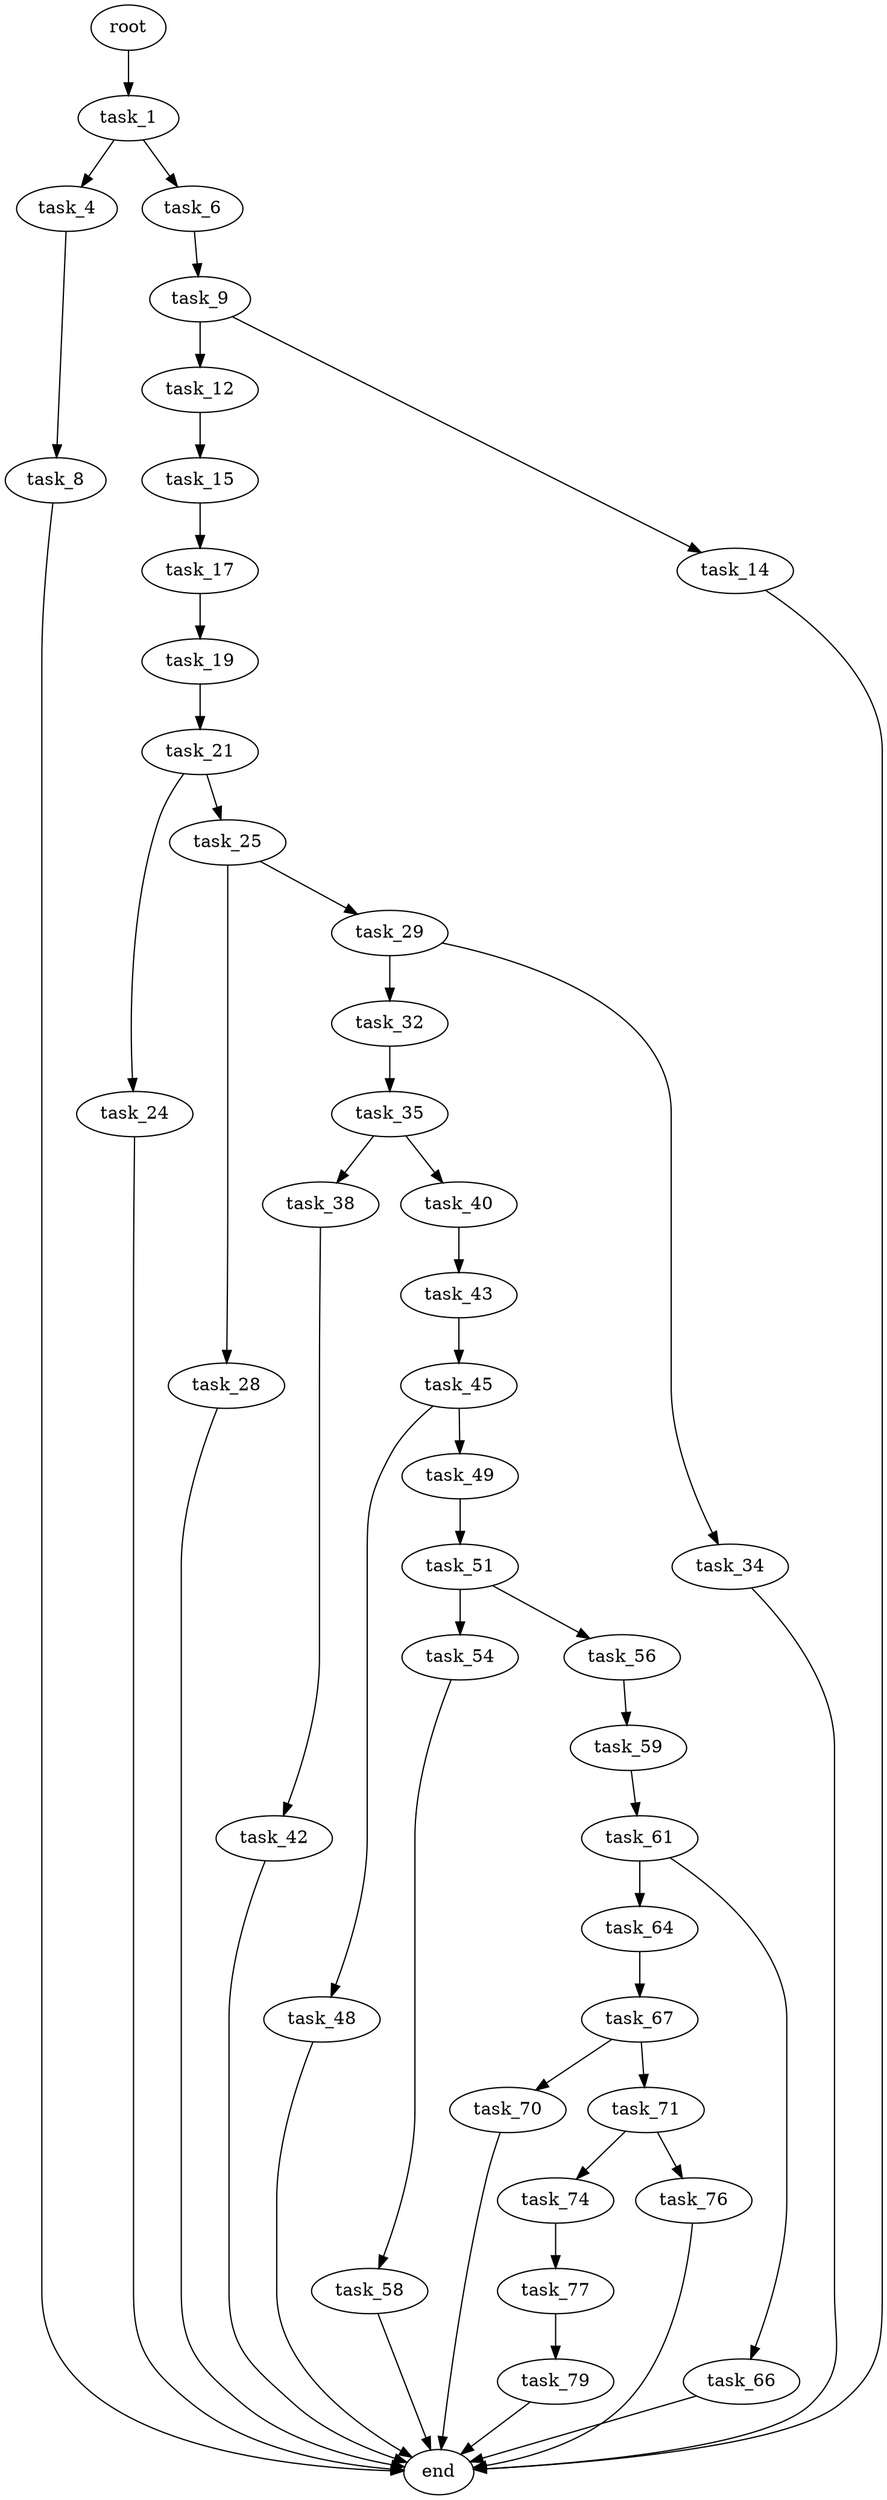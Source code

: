 digraph G {
  root [size="0.000000"];
  task_1 [size="48490643504.000000"];
  task_4 [size="11001354957.000000"];
  task_6 [size="888797667.000000"];
  task_8 [size="549755813888.000000"];
  task_9 [size="35914743760.000000"];
  task_12 [size="549755813888.000000"];
  task_14 [size="368293445632.000000"];
  task_15 [size="15814396719.000000"];
  task_17 [size="26461964597.000000"];
  task_19 [size="12379013108.000000"];
  task_21 [size="330660916359.000000"];
  task_24 [size="231928233984.000000"];
  task_25 [size="68719476736.000000"];
  task_28 [size="83853891648.000000"];
  task_29 [size="1340824923.000000"];
  task_32 [size="177337919739.000000"];
  task_34 [size="11089410675.000000"];
  task_35 [size="533983588985.000000"];
  task_38 [size="216081801731.000000"];
  task_40 [size="68719476736.000000"];
  task_42 [size="9264069888.000000"];
  task_43 [size="549755813888.000000"];
  task_45 [size="157615974382.000000"];
  task_48 [size="1905554033.000000"];
  task_49 [size="179908490567.000000"];
  task_51 [size="8153361167.000000"];
  task_54 [size="4509124642.000000"];
  task_56 [size="68719476736.000000"];
  task_58 [size="782757789696.000000"];
  task_59 [size="15459952210.000000"];
  task_61 [size="28991029248.000000"];
  task_64 [size="143900196474.000000"];
  task_66 [size="15349376914.000000"];
  task_67 [size="4426476457.000000"];
  task_70 [size="6457199121.000000"];
  task_71 [size="25850432656.000000"];
  task_74 [size="709653787371.000000"];
  task_76 [size="231928233984.000000"];
  task_77 [size="68719476736.000000"];
  task_79 [size="827620800.000000"];
  end [size="0.000000"];

  root -> task_1 [size="1.000000"];
  task_1 -> task_4 [size="209715200.000000"];
  task_1 -> task_6 [size="209715200.000000"];
  task_4 -> task_8 [size="209715200.000000"];
  task_6 -> task_9 [size="33554432.000000"];
  task_8 -> end [size="1.000000"];
  task_9 -> task_12 [size="75497472.000000"];
  task_9 -> task_14 [size="75497472.000000"];
  task_12 -> task_15 [size="536870912.000000"];
  task_14 -> end [size="1.000000"];
  task_15 -> task_17 [size="33554432.000000"];
  task_17 -> task_19 [size="75497472.000000"];
  task_19 -> task_21 [size="411041792.000000"];
  task_21 -> task_24 [size="209715200.000000"];
  task_21 -> task_25 [size="209715200.000000"];
  task_24 -> end [size="1.000000"];
  task_25 -> task_28 [size="134217728.000000"];
  task_25 -> task_29 [size="134217728.000000"];
  task_28 -> end [size="1.000000"];
  task_29 -> task_32 [size="33554432.000000"];
  task_29 -> task_34 [size="33554432.000000"];
  task_32 -> task_35 [size="301989888.000000"];
  task_34 -> end [size="1.000000"];
  task_35 -> task_38 [size="536870912.000000"];
  task_35 -> task_40 [size="536870912.000000"];
  task_38 -> task_42 [size="301989888.000000"];
  task_40 -> task_43 [size="134217728.000000"];
  task_42 -> end [size="1.000000"];
  task_43 -> task_45 [size="536870912.000000"];
  task_45 -> task_48 [size="209715200.000000"];
  task_45 -> task_49 [size="209715200.000000"];
  task_48 -> end [size="1.000000"];
  task_49 -> task_51 [size="209715200.000000"];
  task_51 -> task_54 [size="301989888.000000"];
  task_51 -> task_56 [size="301989888.000000"];
  task_54 -> task_58 [size="301989888.000000"];
  task_56 -> task_59 [size="134217728.000000"];
  task_58 -> end [size="1.000000"];
  task_59 -> task_61 [size="411041792.000000"];
  task_61 -> task_64 [size="75497472.000000"];
  task_61 -> task_66 [size="75497472.000000"];
  task_64 -> task_67 [size="134217728.000000"];
  task_66 -> end [size="1.000000"];
  task_67 -> task_70 [size="209715200.000000"];
  task_67 -> task_71 [size="209715200.000000"];
  task_70 -> end [size="1.000000"];
  task_71 -> task_74 [size="33554432.000000"];
  task_71 -> task_76 [size="33554432.000000"];
  task_74 -> task_77 [size="838860800.000000"];
  task_76 -> end [size="1.000000"];
  task_77 -> task_79 [size="134217728.000000"];
  task_79 -> end [size="1.000000"];
}
